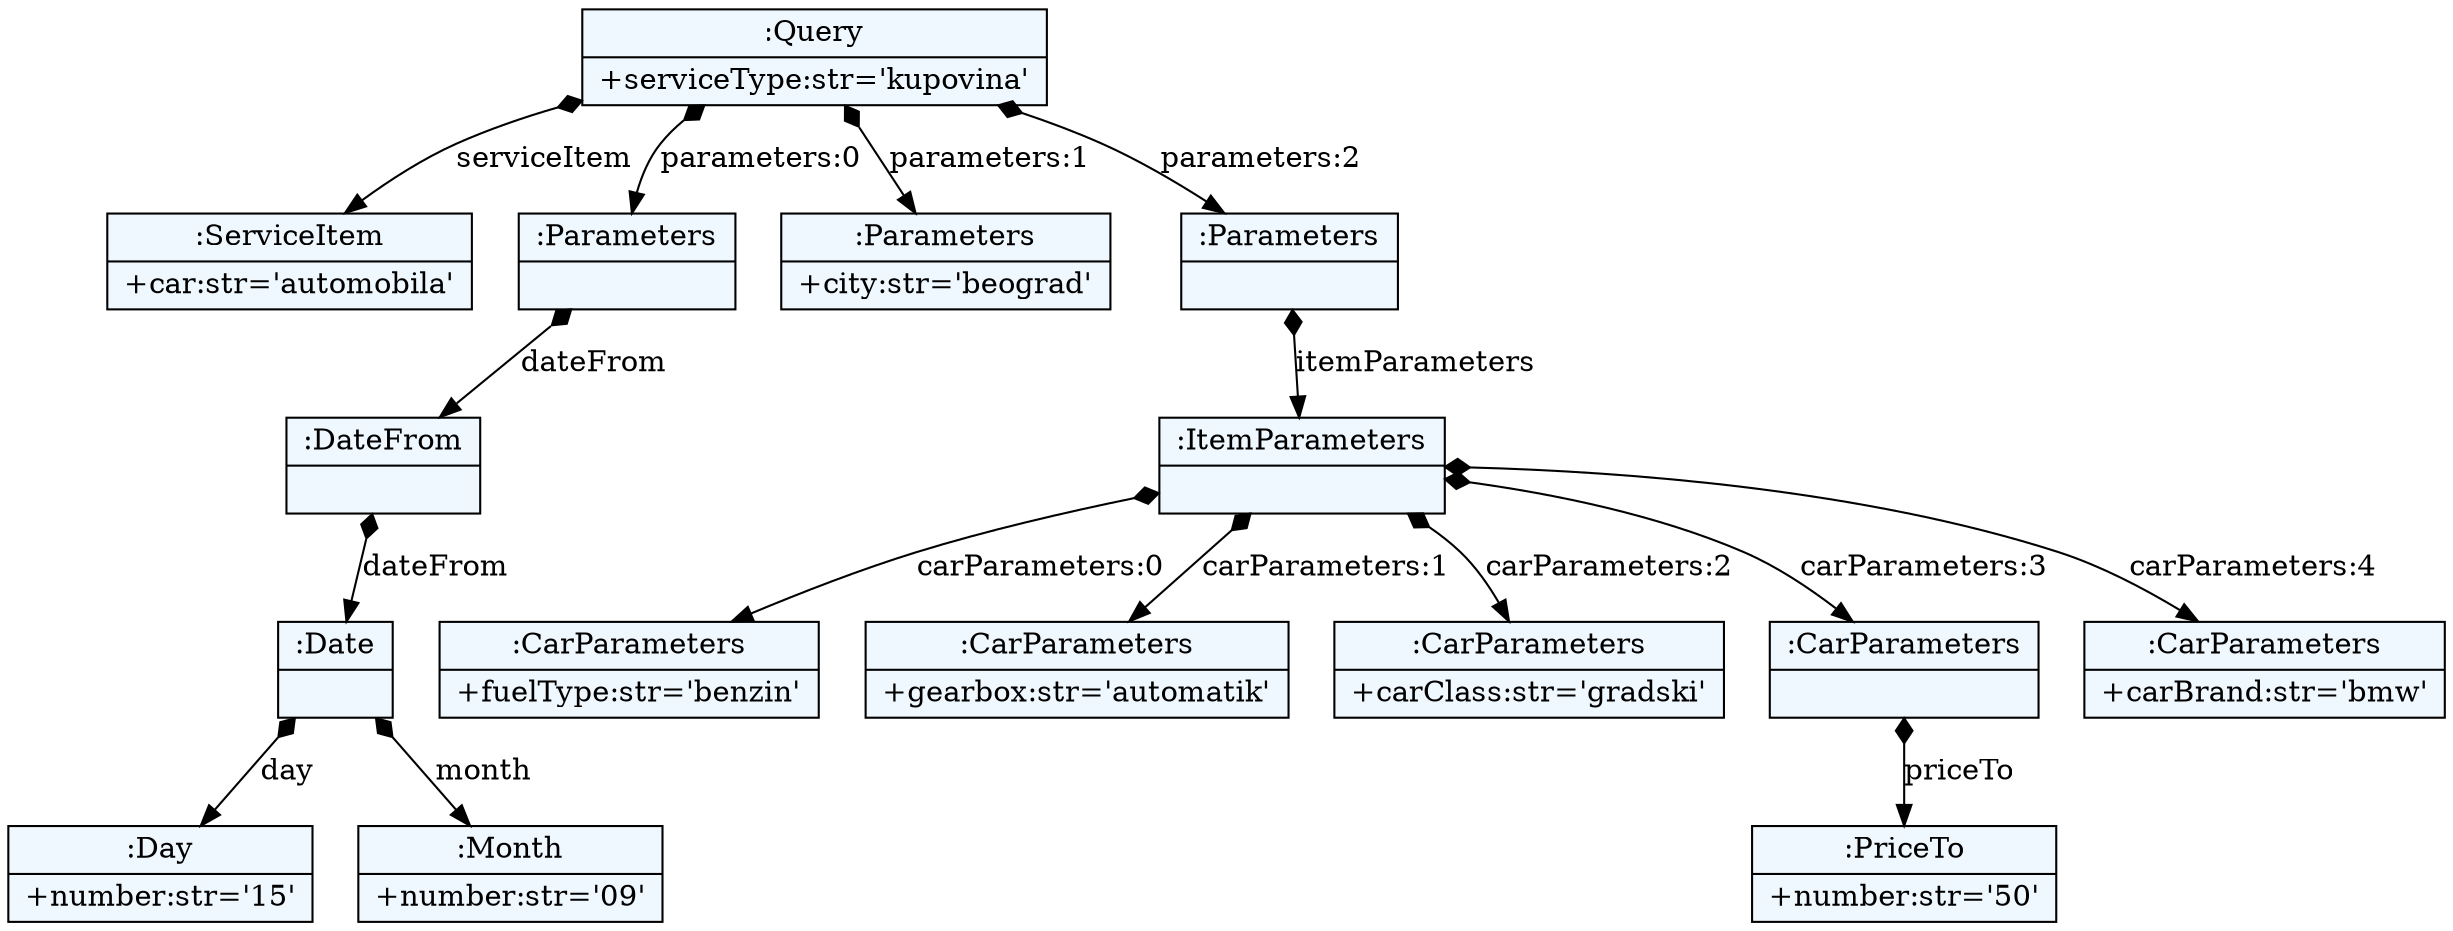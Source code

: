 
    digraph xtext {
    fontname = "Bitstream Vera Sans"
    fontsize = 8
    node[
        shape=record,
        style=filled,
        fillcolor=aliceblue
    ]
    nodesep = 0.3
    edge[dir=black,arrowtail=empty]


60366672 -> 60365776 [label="serviceItem" arrowtail=diamond dir=both]
60365776[label="{:ServiceItem|+car:str='automobila'\l}"]
60366672 -> 60366192 [label="parameters:0" arrowtail=diamond dir=both]
60366192 -> 60366736 [label="dateFrom" arrowtail=diamond dir=both]
60366736 -> 60366768 [label="dateFrom" arrowtail=diamond dir=both]
60366768 -> 60365936 [label="day" arrowtail=diamond dir=both]
60365936[label="{:Day|+number:str='15'\l}"]
60366768 -> 60366224 [label="month" arrowtail=diamond dir=both]
60366224[label="{:Month|+number:str='09'\l}"]
60366768[label="{:Date|}"]
60366736[label="{:DateFrom|}"]
60366192[label="{:Parameters|}"]
60366672 -> 60366160 [label="parameters:1" arrowtail=diamond dir=both]
60366160[label="{:Parameters|+city:str='beograd'\l}"]
60366672 -> 60365296 [label="parameters:2" arrowtail=diamond dir=both]
60365296 -> 60365264 [label="itemParameters" arrowtail=diamond dir=both]
60365264 -> 60365488 [label="carParameters:0" arrowtail=diamond dir=both]
60365488[label="{:CarParameters|+fuelType:str='benzin'\l}"]
60365264 -> 60365904 [label="carParameters:1" arrowtail=diamond dir=both]
60365904[label="{:CarParameters|+gearbox:str='automatik'\l}"]
60365264 -> 60365456 [label="carParameters:2" arrowtail=diamond dir=both]
60365456[label="{:CarParameters|+carClass:str='gradski'\l}"]
60365264 -> 60366288 [label="carParameters:3" arrowtail=diamond dir=both]
60366288 -> 60365136 [label="priceTo" arrowtail=diamond dir=both]
60365136[label="{:PriceTo|+number:str='50'\l}"]
60366288[label="{:CarParameters|}"]
60365264 -> 60366128 [label="carParameters:4" arrowtail=diamond dir=both]
60366128[label="{:CarParameters|+carBrand:str='bmw'\l}"]
60365264[label="{:ItemParameters|}"]
60365296[label="{:Parameters|}"]
60366672[label="{:Query|+serviceType:str='kupovina'\l}"]

}
